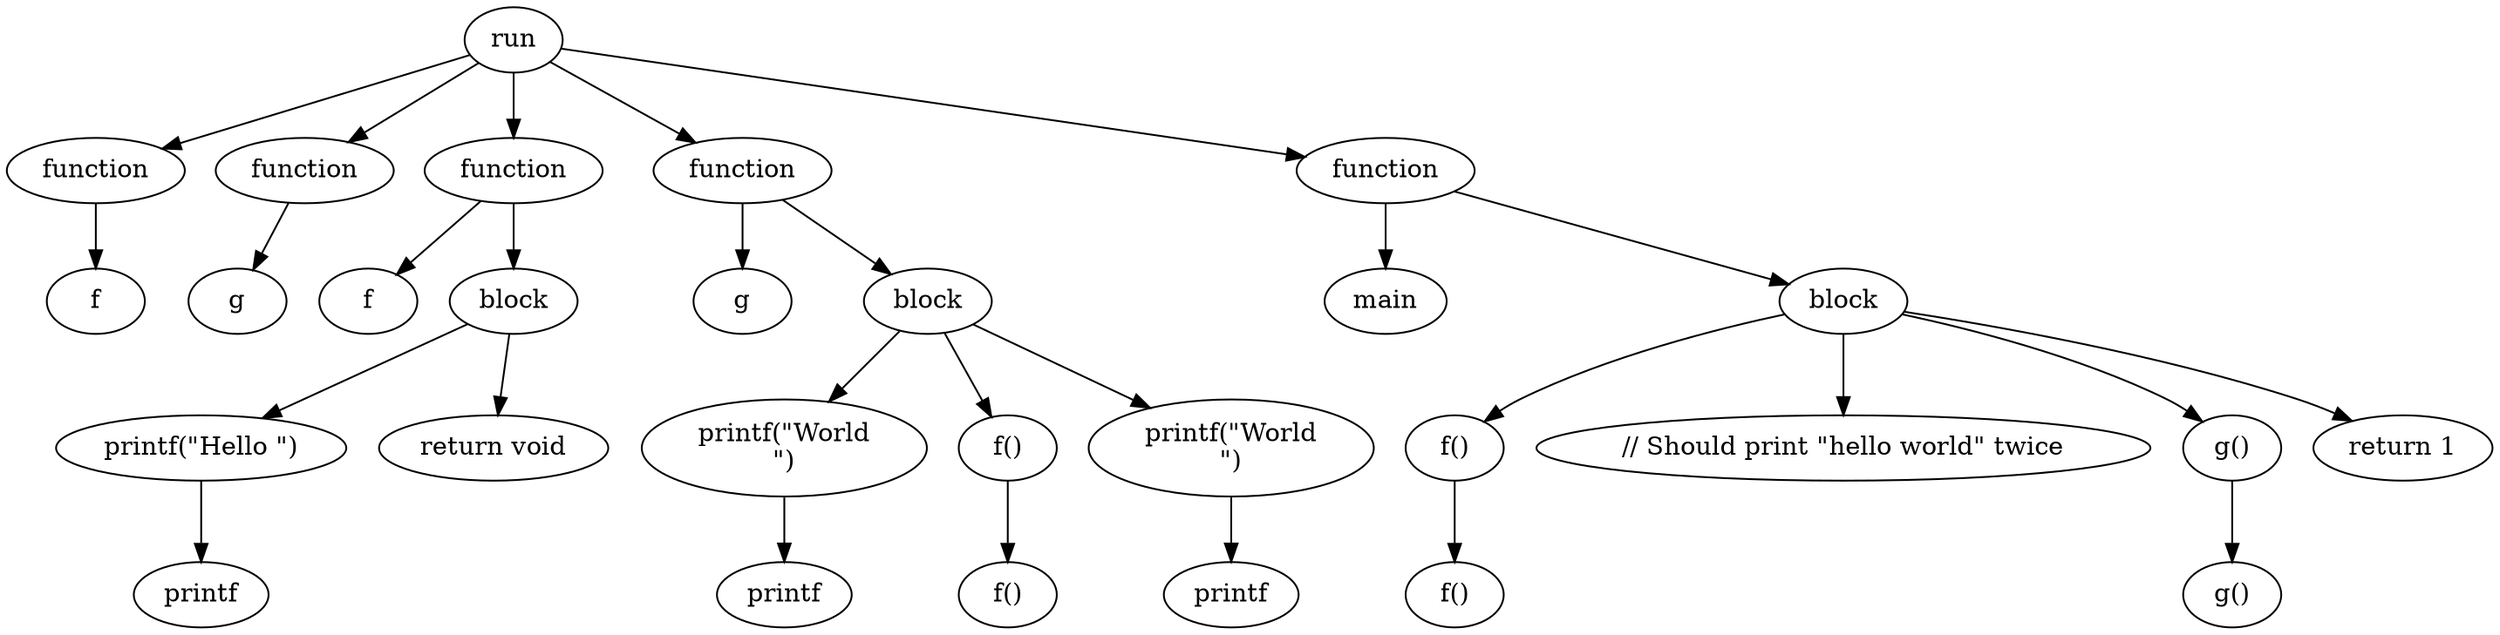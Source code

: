 digraph {
	8743554914728 [label=run]
	8743555075946 [label=function]
	8743554914728 -> 8743555075946
	8743555075898 [label=f]
	8743555075946 -> 8743555075898
	8743555075910 [label=function]
	8743554914728 -> 8743555075910
	8743555091153 [label=g]
	8743555075910 -> 8743555091153
	8743555091150 [label=function]
	8743554914728 -> 8743555091150
	8743555091237 [label=f]
	8743555091150 -> 8743555091237
	8743555091246 [label=block]
	8743555091150 -> 8743555091246
	8743555091165 [label="printf(\"Hello \")"]
	8743555091246 -> 8743555091165
	8743555091261 [label=printf]
	8743555091165 -> 8743555091261
	8743555091282 [label="return void"]
	8743555091246 -> 8743555091282
	8743555091123 [label=function]
	8743554914728 -> 8743555091123
	8743555061004 [label=g]
	8743555091123 -> 8743555061004
	8743555053055 [label=block]
	8743555091123 -> 8743555053055
	8743555056824 [label="printf(\"World\n\")"]
	8743555053055 -> 8743555056824
	8743555084925 [label=printf]
	8743555056824 -> 8743555084925
	8743555085255 [label="f()"]
	8743555053055 -> 8743555085255
	8743555085234 [label="f()"]
	8743555085255 -> 8743555085234
	8743555085279 [label="printf(\"World\n\")"]
	8743555053055 -> 8743555085279
	8743555085177 [label=printf]
	8743555085279 -> 8743555085177
	8743555056701 [label=function]
	8743554914728 -> 8743555056701
	8743555085210 [label=main]
	8743555056701 -> 8743555085210
	8743555085231 [label=block]
	8743555056701 -> 8743555085231
	8743555084994 [label="f()"]
	8743555085231 -> 8743555084994
	8743555084976 [label="f()"]
	8743555084994 -> 8743555084976
	8743555085204 [label="// Should print \"hello world\" twice
"]
	8743555085231 -> 8743555085204
	8743555085264 [label="g()"]
	8743555085231 -> 8743555085264
	8743555085276 [label="g()"]
	8743555085264 -> 8743555085276
	8743555085309 [label="return 1"]
	8743555085231 -> 8743555085309
}
